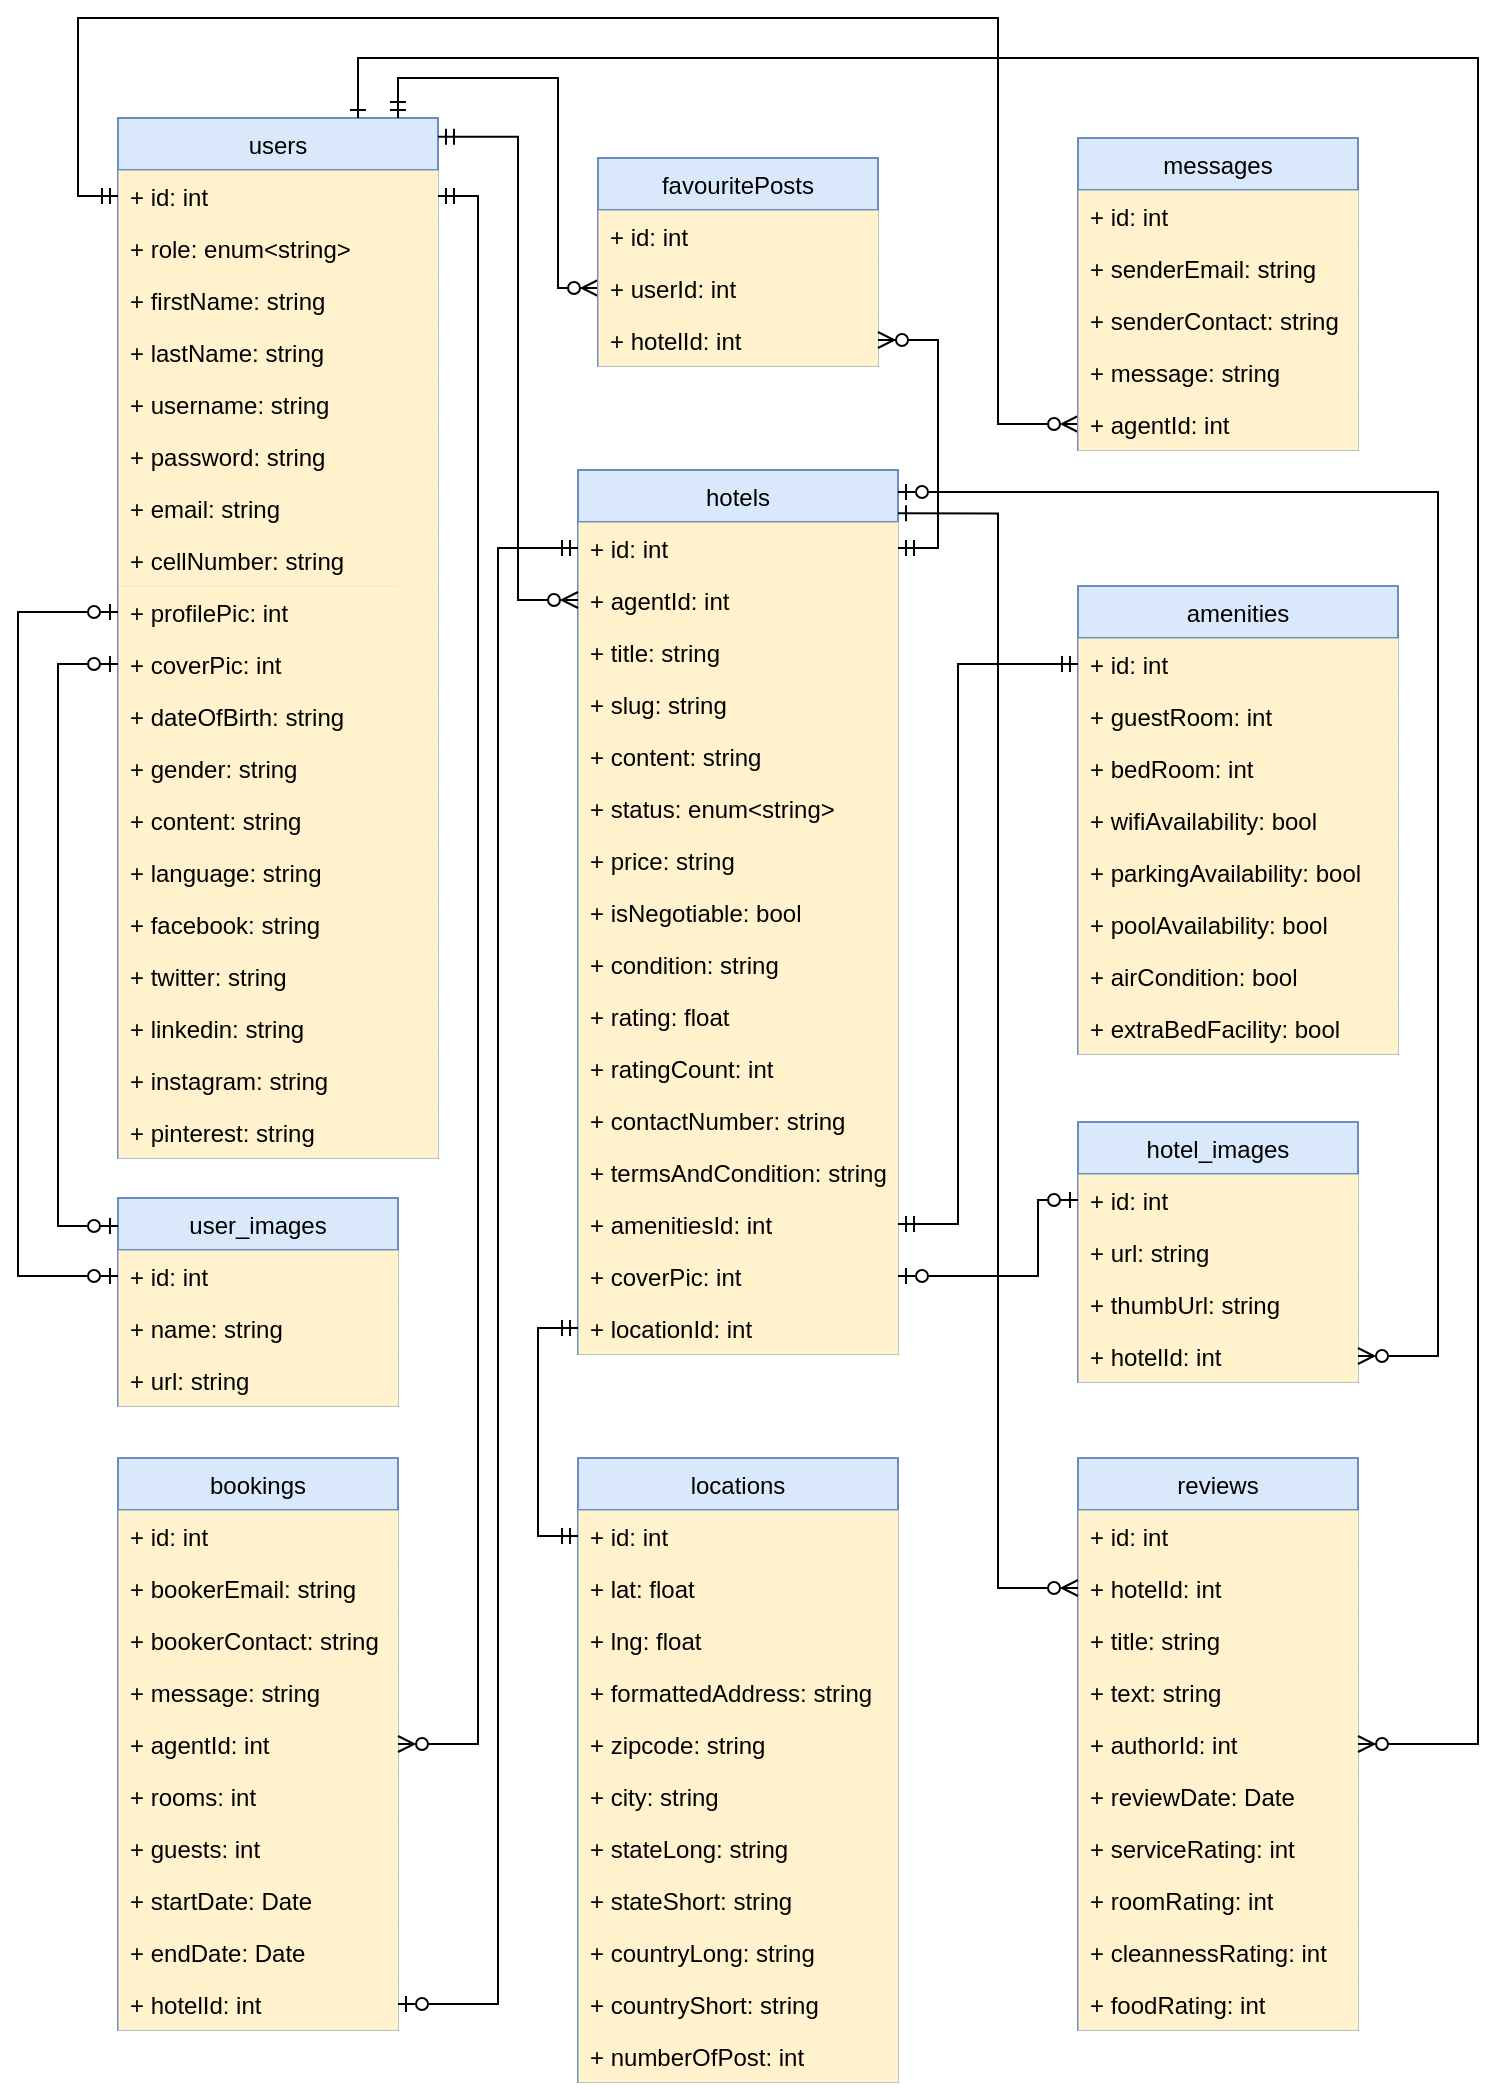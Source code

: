 <mxfile version="15.6.6" type="google"><diagram id="dHnmnoEZZ_Yc-J0hhrzH" name="Page-1"><mxGraphModel dx="1422" dy="802" grid="1" gridSize="10" guides="1" tooltips="1" connect="1" arrows="1" fold="1" page="1" pageScale="1" pageWidth="827" pageHeight="1169" math="0" shadow="0"><root><mxCell id="0"/><mxCell id="1" parent="0"/><mxCell id="7AmjMwnHH09WWUM-dhn1-1" value="User" style="swimlane;fontStyle=0;childLayout=stackLayout;horizontal=1;startSize=26;fillColor=#dae8fc;horizontalStack=0;resizeParent=1;resizeParentMax=0;resizeLast=0;collapsible=1;marginBottom=0;strokeColor=#6c8ebf;" parent="1" vertex="1"><mxGeometry x="60" y="100" width="140" height="234" as="geometry"/></mxCell><mxCell id="7AmjMwnHH09WWUM-dhn1-2" value="+ id: int" style="text;strokeColor=#FFF2CC;fillColor=#fff2cc;align=left;verticalAlign=top;spacingLeft=4;spacingRight=4;overflow=hidden;rotatable=0;points=[[0,0.5],[1,0.5]];portConstraint=eastwest;rounded=0;strokeWidth=0;" parent="7AmjMwnHH09WWUM-dhn1-1" vertex="1"><mxGeometry y="26" width="140" height="26" as="geometry"/></mxCell><mxCell id="7AmjMwnHH09WWUM-dhn1-3" value="+ first_name: string" style="text;strokeColor=#FFF2CC;fillColor=#fff2cc;align=left;verticalAlign=top;spacingLeft=4;spacingRight=4;overflow=hidden;rotatable=0;points=[[0,0.5],[1,0.5]];portConstraint=eastwest;rounded=0;strokeWidth=0;" parent="7AmjMwnHH09WWUM-dhn1-1" vertex="1"><mxGeometry y="52" width="140" height="26" as="geometry"/></mxCell><mxCell id="7AmjMwnHH09WWUM-dhn1-4" value="+ last_name: String" style="text;strokeColor=#FFF2CC;fillColor=#fff2cc;align=left;verticalAlign=top;spacingLeft=4;spacingRight=4;overflow=hidden;rotatable=0;points=[[0,0.5],[1,0.5]];portConstraint=eastwest;rounded=0;strokeWidth=0;" parent="7AmjMwnHH09WWUM-dhn1-1" vertex="1"><mxGeometry y="78" width="140" height="26" as="geometry"/></mxCell><mxCell id="7AmjMwnHH09WWUM-dhn1-9" value="+ username: string" style="text;strokeColor=#FFF2CC;fillColor=#fff2cc;align=left;verticalAlign=top;spacingLeft=4;spacingRight=4;overflow=hidden;rotatable=0;points=[[0,0.5],[1,0.5]];portConstraint=eastwest;rounded=0;strokeWidth=0;" parent="7AmjMwnHH09WWUM-dhn1-1" vertex="1"><mxGeometry y="104" width="140" height="26" as="geometry"/></mxCell><mxCell id="7AmjMwnHH09WWUM-dhn1-10" value="+ password: string" style="text;strokeColor=#FFF2CC;fillColor=#fff2cc;align=left;verticalAlign=top;spacingLeft=4;spacingRight=4;overflow=hidden;rotatable=0;points=[[0,0.5],[1,0.5]];portConstraint=eastwest;rounded=0;strokeWidth=0;" parent="7AmjMwnHH09WWUM-dhn1-1" vertex="1"><mxGeometry y="130" width="140" height="26" as="geometry"/></mxCell><mxCell id="7AmjMwnHH09WWUM-dhn1-11" value="+ email: string" style="text;strokeColor=#FFF2CC;fillColor=#fff2cc;align=left;verticalAlign=top;spacingLeft=4;spacingRight=4;overflow=hidden;rotatable=0;points=[[0,0.5],[1,0.5]];portConstraint=eastwest;rounded=0;strokeWidth=0;" parent="7AmjMwnHH09WWUM-dhn1-1" vertex="1"><mxGeometry y="156" width="140" height="26" as="geometry"/></mxCell><mxCell id="7AmjMwnHH09WWUM-dhn1-12" value="+ cell_number: string" style="text;strokeColor=#FFF2CC;fillColor=#fff2cc;align=left;verticalAlign=top;spacingLeft=4;spacingRight=4;overflow=hidden;rotatable=0;points=[[0,0.5],[1,0.5]];portConstraint=eastwest;rounded=0;strokeWidth=0;" parent="7AmjMwnHH09WWUM-dhn1-1" vertex="1"><mxGeometry y="182" width="140" height="26" as="geometry"/></mxCell><mxCell id="7AmjMwnHH09WWUM-dhn1-13" value="+ profile_pic: int" style="text;strokeColor=#FFF2CC;fillColor=#fff2cc;align=left;verticalAlign=top;spacingLeft=4;spacingRight=4;overflow=hidden;rotatable=0;points=[[0,0.5],[1,0.5]];portConstraint=eastwest;rounded=0;strokeWidth=0;" parent="7AmjMwnHH09WWUM-dhn1-1" vertex="1"><mxGeometry y="208" width="140" height="26" as="geometry"/></mxCell><mxCell id="7AmjMwnHH09WWUM-dhn1-15" value="users" style="swimlane;fontStyle=0;childLayout=stackLayout;horizontal=1;startSize=26;fillColor=#dae8fc;horizontalStack=0;resizeParent=1;resizeParentMax=0;resizeLast=0;collapsible=1;marginBottom=0;strokeColor=#6c8ebf;" parent="1" vertex="1"><mxGeometry x="60" y="100" width="160" height="520" as="geometry"><mxRectangle x="60" y="100" width="60" height="26" as="alternateBounds"/></mxGeometry></mxCell><mxCell id="7AmjMwnHH09WWUM-dhn1-16" value="+ id: int" style="text;strokeColor=#FFF2CC;fillColor=#fff2cc;align=left;verticalAlign=top;spacingLeft=4;spacingRight=4;overflow=hidden;rotatable=0;points=[[0,0.5],[1,0.5]];portConstraint=eastwest;rounded=0;strokeWidth=0;" parent="7AmjMwnHH09WWUM-dhn1-15" vertex="1"><mxGeometry y="26" width="160" height="26" as="geometry"/></mxCell><mxCell id="7AmjMwnHH09WWUM-dhn1-89" value="+ role: enum&lt;string&gt;" style="text;strokeColor=#FFF2CC;fillColor=#fff2cc;align=left;verticalAlign=top;spacingLeft=4;spacingRight=4;overflow=hidden;rotatable=0;points=[[0,0.5],[1,0.5]];portConstraint=eastwest;rounded=0;strokeWidth=0;" parent="7AmjMwnHH09WWUM-dhn1-15" vertex="1"><mxGeometry y="52" width="160" height="26" as="geometry"/></mxCell><mxCell id="7AmjMwnHH09WWUM-dhn1-17" value="+ firstName: string" style="text;strokeColor=#FFF2CC;fillColor=#fff2cc;align=left;verticalAlign=top;spacingLeft=4;spacingRight=4;overflow=hidden;rotatable=0;points=[[0,0.5],[1,0.5]];portConstraint=eastwest;rounded=0;strokeWidth=0;" parent="7AmjMwnHH09WWUM-dhn1-15" vertex="1"><mxGeometry y="78" width="160" height="26" as="geometry"/></mxCell><mxCell id="7AmjMwnHH09WWUM-dhn1-18" value="+ lastName: string" style="text;strokeColor=#FFF2CC;fillColor=#fff2cc;align=left;verticalAlign=top;spacingLeft=4;spacingRight=4;overflow=hidden;rotatable=0;points=[[0,0.5],[1,0.5]];portConstraint=eastwest;rounded=0;strokeWidth=0;" parent="7AmjMwnHH09WWUM-dhn1-15" vertex="1"><mxGeometry y="104" width="160" height="26" as="geometry"/></mxCell><mxCell id="7AmjMwnHH09WWUM-dhn1-19" value="+ username: string" style="text;strokeColor=#FFF2CC;fillColor=#fff2cc;align=left;verticalAlign=top;spacingLeft=4;spacingRight=4;overflow=hidden;rotatable=0;points=[[0,0.5],[1,0.5]];portConstraint=eastwest;rounded=0;strokeWidth=0;" parent="7AmjMwnHH09WWUM-dhn1-15" vertex="1"><mxGeometry y="130" width="160" height="26" as="geometry"/></mxCell><mxCell id="7AmjMwnHH09WWUM-dhn1-20" value="+ password: string" style="text;strokeColor=#FFF2CC;fillColor=#fff2cc;align=left;verticalAlign=top;spacingLeft=4;spacingRight=4;overflow=hidden;rotatable=0;points=[[0,0.5],[1,0.5]];portConstraint=eastwest;rounded=0;strokeWidth=0;" parent="7AmjMwnHH09WWUM-dhn1-15" vertex="1"><mxGeometry y="156" width="160" height="26" as="geometry"/></mxCell><mxCell id="7AmjMwnHH09WWUM-dhn1-21" value="+ email: string" style="text;strokeColor=#FFF2CC;fillColor=#fff2cc;align=left;verticalAlign=top;spacingLeft=4;spacingRight=4;overflow=hidden;rotatable=0;points=[[0,0.5],[1,0.5]];portConstraint=eastwest;rounded=0;strokeWidth=0;" parent="7AmjMwnHH09WWUM-dhn1-15" vertex="1"><mxGeometry y="182" width="160" height="26" as="geometry"/></mxCell><mxCell id="7AmjMwnHH09WWUM-dhn1-22" value="+ cellNumber: string" style="text;strokeColor=#FFF2CC;fillColor=#fff2cc;align=left;verticalAlign=top;spacingLeft=4;spacingRight=4;overflow=hidden;rotatable=0;points=[[0,0.5],[1,0.5]];portConstraint=eastwest;rounded=0;strokeWidth=0;" parent="7AmjMwnHH09WWUM-dhn1-15" vertex="1"><mxGeometry y="208" width="160" height="26" as="geometry"/></mxCell><mxCell id="7AmjMwnHH09WWUM-dhn1-23" value="+ profilePic: int" style="text;strokeColor=#FFF2CC;fillColor=#fff2cc;align=left;verticalAlign=top;spacingLeft=4;spacingRight=4;overflow=hidden;rotatable=0;points=[[0,0.5],[1,0.5]];portConstraint=eastwest;rounded=0;strokeWidth=0;" parent="7AmjMwnHH09WWUM-dhn1-15" vertex="1"><mxGeometry y="234" width="160" height="26" as="geometry"/></mxCell><mxCell id="7AmjMwnHH09WWUM-dhn1-34" value="+ coverPic: int" style="text;strokeColor=#FFF2CC;fillColor=#fff2cc;align=left;verticalAlign=top;spacingLeft=4;spacingRight=4;overflow=hidden;rotatable=0;points=[[0,0.5],[1,0.5]];portConstraint=eastwest;rounded=0;strokeWidth=0;" parent="7AmjMwnHH09WWUM-dhn1-15" vertex="1"><mxGeometry y="260" width="160" height="26" as="geometry"/></mxCell><mxCell id="7AmjMwnHH09WWUM-dhn1-36" value="+ dateOfBirth: string" style="text;strokeColor=#FFF2CC;fillColor=#fff2cc;align=left;verticalAlign=top;spacingLeft=4;spacingRight=4;overflow=hidden;rotatable=0;points=[[0,0.5],[1,0.5]];portConstraint=eastwest;rounded=0;strokeWidth=0;" parent="7AmjMwnHH09WWUM-dhn1-15" vertex="1"><mxGeometry y="286" width="160" height="26" as="geometry"/></mxCell><mxCell id="7AmjMwnHH09WWUM-dhn1-37" value="+ gender: string" style="text;strokeColor=#FFF2CC;fillColor=#fff2cc;align=left;verticalAlign=top;spacingLeft=4;spacingRight=4;overflow=hidden;rotatable=0;points=[[0,0.5],[1,0.5]];portConstraint=eastwest;rounded=0;strokeWidth=0;" parent="7AmjMwnHH09WWUM-dhn1-15" vertex="1"><mxGeometry y="312" width="160" height="26" as="geometry"/></mxCell><mxCell id="7AmjMwnHH09WWUM-dhn1-38" value="+ content: string" style="text;strokeColor=#FFF2CC;fillColor=#fff2cc;align=left;verticalAlign=top;spacingLeft=4;spacingRight=4;overflow=hidden;rotatable=0;points=[[0,0.5],[1,0.5]];portConstraint=eastwest;rounded=0;strokeWidth=0;" parent="7AmjMwnHH09WWUM-dhn1-15" vertex="1"><mxGeometry y="338" width="160" height="26" as="geometry"/></mxCell><mxCell id="7AmjMwnHH09WWUM-dhn1-47" value="+ language: string" style="text;strokeColor=#FFF2CC;fillColor=#fff2cc;align=left;verticalAlign=top;spacingLeft=4;spacingRight=4;overflow=hidden;rotatable=0;points=[[0,0.5],[1,0.5]];portConstraint=eastwest;rounded=0;strokeWidth=0;" parent="7AmjMwnHH09WWUM-dhn1-15" vertex="1"><mxGeometry y="364" width="160" height="26" as="geometry"/></mxCell><mxCell id="7AmjMwnHH09WWUM-dhn1-52" value="+ facebook: string" style="text;strokeColor=#FFF2CC;fillColor=#fff2cc;align=left;verticalAlign=top;spacingLeft=4;spacingRight=4;overflow=hidden;rotatable=0;points=[[0,0.5],[1,0.5]];portConstraint=eastwest;rounded=0;strokeWidth=0;" parent="7AmjMwnHH09WWUM-dhn1-15" vertex="1"><mxGeometry y="390" width="160" height="26" as="geometry"/></mxCell><mxCell id="7AmjMwnHH09WWUM-dhn1-49" value="+ twitter: string" style="text;strokeColor=#FFF2CC;fillColor=#fff2cc;align=left;verticalAlign=top;spacingLeft=4;spacingRight=4;overflow=hidden;rotatable=0;points=[[0,0.5],[1,0.5]];portConstraint=eastwest;rounded=0;strokeWidth=0;" parent="7AmjMwnHH09WWUM-dhn1-15" vertex="1"><mxGeometry y="416" width="160" height="26" as="geometry"/></mxCell><mxCell id="7AmjMwnHH09WWUM-dhn1-50" value="+ linkedin: string" style="text;strokeColor=#FFF2CC;fillColor=#fff2cc;align=left;verticalAlign=top;spacingLeft=4;spacingRight=4;overflow=hidden;rotatable=0;points=[[0,0.5],[1,0.5]];portConstraint=eastwest;rounded=0;strokeWidth=0;" parent="7AmjMwnHH09WWUM-dhn1-15" vertex="1"><mxGeometry y="442" width="160" height="26" as="geometry"/></mxCell><mxCell id="7AmjMwnHH09WWUM-dhn1-51" value="+ instagram: string" style="text;strokeColor=#FFF2CC;fillColor=#fff2cc;align=left;verticalAlign=top;spacingLeft=4;spacingRight=4;overflow=hidden;rotatable=0;points=[[0,0.5],[1,0.5]];portConstraint=eastwest;rounded=0;strokeWidth=0;" parent="7AmjMwnHH09WWUM-dhn1-15" vertex="1"><mxGeometry y="468" width="160" height="26" as="geometry"/></mxCell><mxCell id="7AmjMwnHH09WWUM-dhn1-53" value="+ pinterest: string" style="text;strokeColor=#FFF2CC;fillColor=#fff2cc;align=left;verticalAlign=top;spacingLeft=4;spacingRight=4;overflow=hidden;rotatable=0;points=[[0,0.5],[1,0.5]];portConstraint=eastwest;rounded=0;strokeWidth=0;" parent="7AmjMwnHH09WWUM-dhn1-15" vertex="1"><mxGeometry y="494" width="160" height="26" as="geometry"/></mxCell><mxCell id="7AmjMwnHH09WWUM-dhn1-24" value="user_images" style="swimlane;fontStyle=0;childLayout=stackLayout;horizontal=1;startSize=26;fillColor=#dae8fc;horizontalStack=0;resizeParent=1;resizeParentMax=0;resizeLast=0;collapsible=1;marginBottom=0;strokeColor=#6c8ebf;" parent="1" vertex="1"><mxGeometry x="60" y="640" width="140" height="104" as="geometry"/></mxCell><mxCell id="7AmjMwnHH09WWUM-dhn1-25" value="+ id: int" style="text;strokeColor=#FFF2CC;fillColor=#fff2cc;align=left;verticalAlign=top;spacingLeft=4;spacingRight=4;overflow=hidden;rotatable=0;points=[[0,0.5],[1,0.5]];portConstraint=eastwest;rounded=0;strokeWidth=0;" parent="7AmjMwnHH09WWUM-dhn1-24" vertex="1"><mxGeometry y="26" width="140" height="26" as="geometry"/></mxCell><mxCell id="7AmjMwnHH09WWUM-dhn1-26" value="+ name: string " style="text;strokeColor=#FFF2CC;fillColor=#fff2cc;align=left;verticalAlign=top;spacingLeft=4;spacingRight=4;overflow=hidden;rotatable=0;points=[[0,0.5],[1,0.5]];portConstraint=eastwest;rounded=0;strokeWidth=0;" parent="7AmjMwnHH09WWUM-dhn1-24" vertex="1"><mxGeometry y="52" width="140" height="26" as="geometry"/></mxCell><mxCell id="7AmjMwnHH09WWUM-dhn1-27" value="+ url: string" style="text;strokeColor=#FFF2CC;fillColor=#fff2cc;align=left;verticalAlign=top;spacingLeft=4;spacingRight=4;overflow=hidden;rotatable=0;points=[[0,0.5],[1,0.5]];portConstraint=eastwest;rounded=0;strokeWidth=0;" parent="7AmjMwnHH09WWUM-dhn1-24" vertex="1"><mxGeometry y="78" width="140" height="26" as="geometry"/></mxCell><mxCell id="7AmjMwnHH09WWUM-dhn1-33" style="edgeStyle=orthogonalEdgeStyle;rounded=0;orthogonalLoop=1;jettySize=auto;html=1;endArrow=ERzeroToOne;endFill=0;startArrow=ERzeroToOne;startFill=0;entryX=0;entryY=0.5;entryDx=0;entryDy=0;" parent="1" source="7AmjMwnHH09WWUM-dhn1-23" target="7AmjMwnHH09WWUM-dhn1-25" edge="1"><mxGeometry relative="1" as="geometry"><mxPoint x="60" y="650" as="targetPoint"/><Array as="points"><mxPoint x="10" y="347"/><mxPoint x="10" y="679"/></Array></mxGeometry></mxCell><mxCell id="7AmjMwnHH09WWUM-dhn1-35" style="edgeStyle=orthogonalEdgeStyle;rounded=0;orthogonalLoop=1;jettySize=auto;html=1;endArrow=ERzeroToOne;endFill=0;startArrow=ERzeroToOne;startFill=0;entryX=0;entryY=0.135;entryDx=0;entryDy=0;entryPerimeter=0;" parent="1" source="7AmjMwnHH09WWUM-dhn1-34" target="7AmjMwnHH09WWUM-dhn1-24" edge="1"><mxGeometry relative="1" as="geometry"><mxPoint x="-130" y="370" as="targetPoint"/><Array as="points"><mxPoint x="30" y="373"/><mxPoint x="30" y="654"/></Array></mxGeometry></mxCell><mxCell id="7AmjMwnHH09WWUM-dhn1-56" value="hotels" style="swimlane;fontStyle=0;childLayout=stackLayout;horizontal=1;startSize=26;fillColor=#dae8fc;horizontalStack=0;resizeParent=1;resizeParentMax=0;resizeLast=0;collapsible=1;marginBottom=0;strokeColor=#6c8ebf;" parent="1" vertex="1"><mxGeometry x="290" y="276" width="160" height="442" as="geometry"/></mxCell><mxCell id="7AmjMwnHH09WWUM-dhn1-57" value="+ id: int" style="text;strokeColor=#FFF2CC;fillColor=#fff2cc;align=left;verticalAlign=top;spacingLeft=4;spacingRight=4;overflow=hidden;rotatable=0;points=[[0,0.5],[1,0.5]];portConstraint=eastwest;rounded=0;strokeWidth=0;" parent="7AmjMwnHH09WWUM-dhn1-56" vertex="1"><mxGeometry y="26" width="160" height="26" as="geometry"/></mxCell><mxCell id="7AmjMwnHH09WWUM-dhn1-58" value="+ agentId: int" style="text;strokeColor=#FFF2CC;fillColor=#fff2cc;align=left;verticalAlign=top;spacingLeft=4;spacingRight=4;overflow=hidden;rotatable=0;points=[[0,0.5],[1,0.5]];portConstraint=eastwest;rounded=0;strokeWidth=0;" parent="7AmjMwnHH09WWUM-dhn1-56" vertex="1"><mxGeometry y="52" width="160" height="26" as="geometry"/></mxCell><mxCell id="7AmjMwnHH09WWUM-dhn1-59" value="+ title: string" style="text;strokeColor=#FFF2CC;fillColor=#fff2cc;align=left;verticalAlign=top;spacingLeft=4;spacingRight=4;overflow=hidden;rotatable=0;points=[[0,0.5],[1,0.5]];portConstraint=eastwest;rounded=0;strokeWidth=0;" parent="7AmjMwnHH09WWUM-dhn1-56" vertex="1"><mxGeometry y="78" width="160" height="26" as="geometry"/></mxCell><mxCell id="7AmjMwnHH09WWUM-dhn1-60" value="+ slug: string" style="text;strokeColor=#FFF2CC;fillColor=#fff2cc;align=left;verticalAlign=top;spacingLeft=4;spacingRight=4;overflow=hidden;rotatable=0;points=[[0,0.5],[1,0.5]];portConstraint=eastwest;rounded=0;strokeWidth=0;" parent="7AmjMwnHH09WWUM-dhn1-56" vertex="1"><mxGeometry y="104" width="160" height="26" as="geometry"/></mxCell><mxCell id="7AmjMwnHH09WWUM-dhn1-61" value="+ content: string" style="text;strokeColor=#FFF2CC;fillColor=#fff2cc;align=left;verticalAlign=top;spacingLeft=4;spacingRight=4;overflow=hidden;rotatable=0;points=[[0,0.5],[1,0.5]];portConstraint=eastwest;rounded=0;strokeWidth=0;" parent="7AmjMwnHH09WWUM-dhn1-56" vertex="1"><mxGeometry y="130" width="160" height="26" as="geometry"/></mxCell><mxCell id="7AmjMwnHH09WWUM-dhn1-62" value="+ status: enum&lt;string&gt;" style="text;strokeColor=#FFF2CC;fillColor=#fff2cc;align=left;verticalAlign=top;spacingLeft=4;spacingRight=4;overflow=hidden;rotatable=0;points=[[0,0.5],[1,0.5]];portConstraint=eastwest;rounded=0;strokeWidth=0;" parent="7AmjMwnHH09WWUM-dhn1-56" vertex="1"><mxGeometry y="156" width="160" height="26" as="geometry"/></mxCell><mxCell id="7AmjMwnHH09WWUM-dhn1-63" value="+ price: string" style="text;strokeColor=#FFF2CC;fillColor=#fff2cc;align=left;verticalAlign=top;spacingLeft=4;spacingRight=4;overflow=hidden;rotatable=0;points=[[0,0.5],[1,0.5]];portConstraint=eastwest;rounded=0;strokeWidth=0;" parent="7AmjMwnHH09WWUM-dhn1-56" vertex="1"><mxGeometry y="182" width="160" height="26" as="geometry"/></mxCell><mxCell id="7AmjMwnHH09WWUM-dhn1-64" value="+ isNegotiable: bool" style="text;strokeColor=#FFF2CC;fillColor=#fff2cc;align=left;verticalAlign=top;spacingLeft=4;spacingRight=4;overflow=hidden;rotatable=0;points=[[0,0.5],[1,0.5]];portConstraint=eastwest;rounded=0;strokeWidth=0;" parent="7AmjMwnHH09WWUM-dhn1-56" vertex="1"><mxGeometry y="208" width="160" height="26" as="geometry"/></mxCell><mxCell id="7AmjMwnHH09WWUM-dhn1-66" value="+ condition: string" style="text;strokeColor=#FFF2CC;fillColor=#fff2cc;align=left;verticalAlign=top;spacingLeft=4;spacingRight=4;overflow=hidden;rotatable=0;points=[[0,0.5],[1,0.5]];portConstraint=eastwest;rounded=0;strokeWidth=0;" parent="7AmjMwnHH09WWUM-dhn1-56" vertex="1"><mxGeometry y="234" width="160" height="26" as="geometry"/></mxCell><mxCell id="7AmjMwnHH09WWUM-dhn1-67" value="+ rating: float" style="text;strokeColor=#FFF2CC;fillColor=#fff2cc;align=left;verticalAlign=top;spacingLeft=4;spacingRight=4;overflow=hidden;rotatable=0;points=[[0,0.5],[1,0.5]];portConstraint=eastwest;rounded=0;strokeWidth=0;fontColor=default;" parent="7AmjMwnHH09WWUM-dhn1-56" vertex="1"><mxGeometry y="260" width="160" height="26" as="geometry"/></mxCell><mxCell id="7AmjMwnHH09WWUM-dhn1-68" value="+ ratingCount: int" style="text;strokeColor=#FFF2CC;fillColor=#fff2cc;align=left;verticalAlign=top;spacingLeft=4;spacingRight=4;overflow=hidden;rotatable=0;points=[[0,0.5],[1,0.5]];portConstraint=eastwest;rounded=0;strokeWidth=0;" parent="7AmjMwnHH09WWUM-dhn1-56" vertex="1"><mxGeometry y="286" width="160" height="26" as="geometry"/></mxCell><mxCell id="7AmjMwnHH09WWUM-dhn1-69" value="+ contactNumber: string" style="text;strokeColor=#FFF2CC;fillColor=#fff2cc;align=left;verticalAlign=top;spacingLeft=4;spacingRight=4;overflow=hidden;rotatable=0;points=[[0,0.5],[1,0.5]];portConstraint=eastwest;rounded=0;strokeWidth=0;" parent="7AmjMwnHH09WWUM-dhn1-56" vertex="1"><mxGeometry y="312" width="160" height="26" as="geometry"/></mxCell><mxCell id="7AmjMwnHH09WWUM-dhn1-70" value="+ termsAndCondition: string" style="text;strokeColor=#FFF2CC;fillColor=#fff2cc;align=left;verticalAlign=top;spacingLeft=4;spacingRight=4;overflow=hidden;rotatable=0;points=[[0,0.5],[1,0.5]];portConstraint=eastwest;rounded=0;strokeWidth=0;" parent="7AmjMwnHH09WWUM-dhn1-56" vertex="1"><mxGeometry y="338" width="160" height="26" as="geometry"/></mxCell><mxCell id="7AmjMwnHH09WWUM-dhn1-71" value="+ amenitiesId: int" style="text;strokeColor=#FFF2CC;fillColor=#fff2cc;align=left;verticalAlign=top;spacingLeft=4;spacingRight=4;overflow=hidden;rotatable=0;points=[[0,0.5],[1,0.5]];portConstraint=eastwest;rounded=0;strokeWidth=0;fontColor=default;" parent="7AmjMwnHH09WWUM-dhn1-56" vertex="1"><mxGeometry y="364" width="160" height="26" as="geometry"/></mxCell><mxCell id="7AmjMwnHH09WWUM-dhn1-72" value="+ coverPic: int" style="text;strokeColor=#FFF2CC;fillColor=#fff2cc;align=left;verticalAlign=top;spacingLeft=4;spacingRight=4;overflow=hidden;rotatable=0;points=[[0,0.5],[1,0.5]];portConstraint=eastwest;rounded=0;strokeWidth=0;" parent="7AmjMwnHH09WWUM-dhn1-56" vertex="1"><mxGeometry y="390" width="160" height="26" as="geometry"/></mxCell><mxCell id="mUmdB6g54zfRrfiGmuMh-7" value="+ locationId: int" style="text;strokeColor=#FFF2CC;fillColor=#fff2cc;align=left;verticalAlign=top;spacingLeft=4;spacingRight=4;overflow=hidden;rotatable=0;points=[[0,0.5],[1,0.5]];portConstraint=eastwest;rounded=0;strokeWidth=0;" parent="7AmjMwnHH09WWUM-dhn1-56" vertex="1"><mxGeometry y="416" width="160" height="26" as="geometry"/></mxCell><mxCell id="7AmjMwnHH09WWUM-dhn1-77" value="locations" style="swimlane;fontStyle=0;childLayout=stackLayout;horizontal=1;startSize=26;fillColor=#dae8fc;horizontalStack=0;resizeParent=1;resizeParentMax=0;resizeLast=0;collapsible=1;marginBottom=0;strokeColor=#6c8ebf;" parent="1" vertex="1"><mxGeometry x="290" y="770" width="160" height="312" as="geometry"/></mxCell><mxCell id="7AmjMwnHH09WWUM-dhn1-78" value="+ id: int" style="text;strokeColor=#FFF2CC;fillColor=#fff2cc;align=left;verticalAlign=top;spacingLeft=4;spacingRight=4;overflow=hidden;rotatable=0;points=[[0,0.5],[1,0.5]];portConstraint=eastwest;rounded=0;strokeWidth=0;" parent="7AmjMwnHH09WWUM-dhn1-77" vertex="1"><mxGeometry y="26" width="160" height="26" as="geometry"/></mxCell><mxCell id="mUmdB6g54zfRrfiGmuMh-8" value="+ lat: float" style="text;strokeColor=#FFF2CC;fillColor=#fff2cc;align=left;verticalAlign=top;spacingLeft=4;spacingRight=4;overflow=hidden;rotatable=0;points=[[0,0.5],[1,0.5]];portConstraint=eastwest;rounded=0;strokeWidth=0;fontColor=default;" parent="7AmjMwnHH09WWUM-dhn1-77" vertex="1"><mxGeometry y="52" width="160" height="26" as="geometry"/></mxCell><mxCell id="mUmdB6g54zfRrfiGmuMh-9" value="+ lng: float" style="text;strokeColor=#FFF2CC;fillColor=#fff2cc;align=left;verticalAlign=top;spacingLeft=4;spacingRight=4;overflow=hidden;rotatable=0;points=[[0,0.5],[1,0.5]];portConstraint=eastwest;rounded=0;strokeWidth=0;fontColor=default;" parent="7AmjMwnHH09WWUM-dhn1-77" vertex="1"><mxGeometry y="78" width="160" height="26" as="geometry"/></mxCell><mxCell id="mUmdB6g54zfRrfiGmuMh-10" value="+ formattedAddress: string" style="text;strokeColor=#FFF2CC;fillColor=#fff2cc;align=left;verticalAlign=top;spacingLeft=4;spacingRight=4;overflow=hidden;rotatable=0;points=[[0,0.5],[1,0.5]];portConstraint=eastwest;rounded=0;strokeWidth=0;" parent="7AmjMwnHH09WWUM-dhn1-77" vertex="1"><mxGeometry y="104" width="160" height="26" as="geometry"/></mxCell><mxCell id="mUmdB6g54zfRrfiGmuMh-11" value="+ zipcode: string" style="text;strokeColor=#FFF2CC;fillColor=#fff2cc;align=left;verticalAlign=top;spacingLeft=4;spacingRight=4;overflow=hidden;rotatable=0;points=[[0,0.5],[1,0.5]];portConstraint=eastwest;rounded=0;strokeWidth=0;" parent="7AmjMwnHH09WWUM-dhn1-77" vertex="1"><mxGeometry y="130" width="160" height="26" as="geometry"/></mxCell><mxCell id="mUmdB6g54zfRrfiGmuMh-12" value="+ city: string" style="text;strokeColor=#FFF2CC;fillColor=#fff2cc;align=left;verticalAlign=top;spacingLeft=4;spacingRight=4;overflow=hidden;rotatable=0;points=[[0,0.5],[1,0.5]];portConstraint=eastwest;rounded=0;strokeWidth=0;" parent="7AmjMwnHH09WWUM-dhn1-77" vertex="1"><mxGeometry y="156" width="160" height="26" as="geometry"/></mxCell><mxCell id="mUmdB6g54zfRrfiGmuMh-13" value="+ stateLong: string" style="text;strokeColor=#FFF2CC;fillColor=#fff2cc;align=left;verticalAlign=top;spacingLeft=4;spacingRight=4;overflow=hidden;rotatable=0;points=[[0,0.5],[1,0.5]];portConstraint=eastwest;rounded=0;strokeWidth=0;" parent="7AmjMwnHH09WWUM-dhn1-77" vertex="1"><mxGeometry y="182" width="160" height="26" as="geometry"/></mxCell><mxCell id="mUmdB6g54zfRrfiGmuMh-14" value="+ stateShort: string" style="text;strokeColor=#FFF2CC;fillColor=#fff2cc;align=left;verticalAlign=top;spacingLeft=4;spacingRight=4;overflow=hidden;rotatable=0;points=[[0,0.5],[1,0.5]];portConstraint=eastwest;rounded=0;strokeWidth=0;" parent="7AmjMwnHH09WWUM-dhn1-77" vertex="1"><mxGeometry y="208" width="160" height="26" as="geometry"/></mxCell><mxCell id="mUmdB6g54zfRrfiGmuMh-15" value="+ countryLong: string" style="text;strokeColor=#FFF2CC;fillColor=#fff2cc;align=left;verticalAlign=top;spacingLeft=4;spacingRight=4;overflow=hidden;rotatable=0;points=[[0,0.5],[1,0.5]];portConstraint=eastwest;rounded=0;strokeWidth=0;" parent="7AmjMwnHH09WWUM-dhn1-77" vertex="1"><mxGeometry y="234" width="160" height="26" as="geometry"/></mxCell><mxCell id="mUmdB6g54zfRrfiGmuMh-16" value="+ countryShort: string" style="text;strokeColor=#FFF2CC;fillColor=#fff2cc;align=left;verticalAlign=top;spacingLeft=4;spacingRight=4;overflow=hidden;rotatable=0;points=[[0,0.5],[1,0.5]];portConstraint=eastwest;rounded=0;strokeWidth=0;" parent="7AmjMwnHH09WWUM-dhn1-77" vertex="1"><mxGeometry y="260" width="160" height="26" as="geometry"/></mxCell><mxCell id="VpvQR9i_kKiDqQH0GxWg-9" value="+ numberOfPost: int" style="text;strokeColor=#FFF2CC;fillColor=#fff2cc;align=left;verticalAlign=top;spacingLeft=4;spacingRight=4;overflow=hidden;rotatable=0;points=[[0,0.5],[1,0.5]];portConstraint=eastwest;rounded=0;strokeWidth=0;" parent="7AmjMwnHH09WWUM-dhn1-77" vertex="1"><mxGeometry y="286" width="160" height="26" as="geometry"/></mxCell><mxCell id="7AmjMwnHH09WWUM-dhn1-81" value="amenities" style="swimlane;fontStyle=0;childLayout=stackLayout;horizontal=1;startSize=26;fillColor=#dae8fc;horizontalStack=0;resizeParent=1;resizeParentMax=0;resizeLast=0;collapsible=1;marginBottom=0;strokeColor=#6c8ebf;" parent="1" vertex="1"><mxGeometry x="540" y="334" width="160" height="234" as="geometry"/></mxCell><mxCell id="7AmjMwnHH09WWUM-dhn1-82" value="+ id: int" style="text;strokeColor=#FFF2CC;fillColor=#fff2cc;align=left;verticalAlign=top;spacingLeft=4;spacingRight=4;overflow=hidden;rotatable=0;points=[[0,0.5],[1,0.5]];portConstraint=eastwest;rounded=0;strokeWidth=0;" parent="7AmjMwnHH09WWUM-dhn1-81" vertex="1"><mxGeometry y="26" width="160" height="26" as="geometry"/></mxCell><mxCell id="mUmdB6g54zfRrfiGmuMh-18" value="+ guestRoom: int" style="text;strokeColor=#FFF2CC;fillColor=#fff2cc;align=left;verticalAlign=top;spacingLeft=4;spacingRight=4;overflow=hidden;rotatable=0;points=[[0,0.5],[1,0.5]];portConstraint=eastwest;rounded=0;strokeWidth=0;" parent="7AmjMwnHH09WWUM-dhn1-81" vertex="1"><mxGeometry y="52" width="160" height="26" as="geometry"/></mxCell><mxCell id="mUmdB6g54zfRrfiGmuMh-19" value="+ bedRoom: int" style="text;strokeColor=#FFF2CC;fillColor=#fff2cc;align=left;verticalAlign=top;spacingLeft=4;spacingRight=4;overflow=hidden;rotatable=0;points=[[0,0.5],[1,0.5]];portConstraint=eastwest;rounded=0;strokeWidth=0;" parent="7AmjMwnHH09WWUM-dhn1-81" vertex="1"><mxGeometry y="78" width="160" height="26" as="geometry"/></mxCell><mxCell id="mUmdB6g54zfRrfiGmuMh-20" value="+ wifiAvailability: bool" style="text;strokeColor=#FFF2CC;fillColor=#fff2cc;align=left;verticalAlign=top;spacingLeft=4;spacingRight=4;overflow=hidden;rotatable=0;points=[[0,0.5],[1,0.5]];portConstraint=eastwest;rounded=0;strokeWidth=0;" parent="7AmjMwnHH09WWUM-dhn1-81" vertex="1"><mxGeometry y="104" width="160" height="26" as="geometry"/></mxCell><mxCell id="mUmdB6g54zfRrfiGmuMh-21" value="+ parkingAvailability: bool" style="text;strokeColor=#FFF2CC;fillColor=#fff2cc;align=left;verticalAlign=top;spacingLeft=4;spacingRight=4;overflow=hidden;rotatable=0;points=[[0,0.5],[1,0.5]];portConstraint=eastwest;rounded=0;strokeWidth=0;" parent="7AmjMwnHH09WWUM-dhn1-81" vertex="1"><mxGeometry y="130" width="160" height="26" as="geometry"/></mxCell><mxCell id="mUmdB6g54zfRrfiGmuMh-22" value="+ poolAvailability: bool" style="text;strokeColor=#FFF2CC;fillColor=#fff2cc;align=left;verticalAlign=top;spacingLeft=4;spacingRight=4;overflow=hidden;rotatable=0;points=[[0,0.5],[1,0.5]];portConstraint=eastwest;rounded=0;strokeWidth=0;" parent="7AmjMwnHH09WWUM-dhn1-81" vertex="1"><mxGeometry y="156" width="160" height="26" as="geometry"/></mxCell><mxCell id="mUmdB6g54zfRrfiGmuMh-23" value="+ airCondition: bool" style="text;strokeColor=#FFF2CC;fillColor=#fff2cc;align=left;verticalAlign=top;spacingLeft=4;spacingRight=4;overflow=hidden;rotatable=0;points=[[0,0.5],[1,0.5]];portConstraint=eastwest;rounded=0;strokeWidth=0;" parent="7AmjMwnHH09WWUM-dhn1-81" vertex="1"><mxGeometry y="182" width="160" height="26" as="geometry"/></mxCell><mxCell id="mUmdB6g54zfRrfiGmuMh-26" value="+ extraBedFacility: bool" style="text;strokeColor=#FFF2CC;fillColor=#fff2cc;align=left;verticalAlign=top;spacingLeft=4;spacingRight=4;overflow=hidden;rotatable=0;points=[[0,0.5],[1,0.5]];portConstraint=eastwest;rounded=0;strokeWidth=0;" parent="7AmjMwnHH09WWUM-dhn1-81" vertex="1"><mxGeometry y="208" width="160" height="26" as="geometry"/></mxCell><mxCell id="7AmjMwnHH09WWUM-dhn1-83" value="hotel_images" style="swimlane;fontStyle=0;childLayout=stackLayout;horizontal=1;startSize=26;fillColor=#dae8fc;horizontalStack=0;resizeParent=1;resizeParentMax=0;resizeLast=0;collapsible=1;marginBottom=0;strokeColor=#6c8ebf;" parent="1" vertex="1"><mxGeometry x="540" y="602" width="140" height="130" as="geometry"/></mxCell><mxCell id="7AmjMwnHH09WWUM-dhn1-84" value="+ id: int" style="text;strokeColor=#FFF2CC;fillColor=#fff2cc;align=left;verticalAlign=top;spacingLeft=4;spacingRight=4;overflow=hidden;rotatable=0;points=[[0,0.5],[1,0.5]];portConstraint=eastwest;rounded=0;strokeWidth=0;" parent="7AmjMwnHH09WWUM-dhn1-83" vertex="1"><mxGeometry y="26" width="140" height="26" as="geometry"/></mxCell><mxCell id="mUmdB6g54zfRrfiGmuMh-1" value="+ url: string" style="text;strokeColor=#FFF2CC;fillColor=#fff2cc;align=left;verticalAlign=top;spacingLeft=4;spacingRight=4;overflow=hidden;rotatable=0;points=[[0,0.5],[1,0.5]];portConstraint=eastwest;rounded=0;strokeWidth=0;" parent="7AmjMwnHH09WWUM-dhn1-83" vertex="1"><mxGeometry y="52" width="140" height="26" as="geometry"/></mxCell><mxCell id="mUmdB6g54zfRrfiGmuMh-2" value="+ thumbUrl: string" style="text;strokeColor=#FFF2CC;fillColor=#fff2cc;align=left;verticalAlign=top;spacingLeft=4;spacingRight=4;overflow=hidden;rotatable=0;points=[[0,0.5],[1,0.5]];portConstraint=eastwest;rounded=0;strokeWidth=0;" parent="7AmjMwnHH09WWUM-dhn1-83" vertex="1"><mxGeometry y="78" width="140" height="26" as="geometry"/></mxCell><mxCell id="0IpskNUyCHw383plsHD4-3" value="+ hotelId: int" style="text;strokeColor=#FFF2CC;fillColor=#fff2cc;align=left;verticalAlign=top;spacingLeft=4;spacingRight=4;overflow=hidden;rotatable=0;points=[[0,0.5],[1,0.5]];portConstraint=eastwest;rounded=0;strokeWidth=0;" parent="7AmjMwnHH09WWUM-dhn1-83" vertex="1"><mxGeometry y="104" width="140" height="26" as="geometry"/></mxCell><mxCell id="7AmjMwnHH09WWUM-dhn1-85" value="reviews" style="swimlane;fontStyle=0;childLayout=stackLayout;horizontal=1;startSize=26;fillColor=#dae8fc;horizontalStack=0;resizeParent=1;resizeParentMax=0;resizeLast=0;collapsible=1;marginBottom=0;strokeColor=#6c8ebf;" parent="1" vertex="1"><mxGeometry x="540" y="770" width="140" height="286" as="geometry"/></mxCell><mxCell id="7AmjMwnHH09WWUM-dhn1-86" value="+ id: int" style="text;strokeColor=#FFF2CC;fillColor=#fff2cc;align=left;verticalAlign=top;spacingLeft=4;spacingRight=4;overflow=hidden;rotatable=0;points=[[0,0.5],[1,0.5]];portConstraint=eastwest;rounded=0;strokeWidth=0;" parent="7AmjMwnHH09WWUM-dhn1-85" vertex="1"><mxGeometry y="26" width="140" height="26" as="geometry"/></mxCell><mxCell id="0IpskNUyCHw383plsHD4-6" value="+ hotelId: int" style="text;strokeColor=#FFF2CC;fillColor=#fff2cc;align=left;verticalAlign=top;spacingLeft=4;spacingRight=4;overflow=hidden;rotatable=0;points=[[0,0.5],[1,0.5]];portConstraint=eastwest;rounded=0;strokeWidth=0;" parent="7AmjMwnHH09WWUM-dhn1-85" vertex="1"><mxGeometry y="52" width="140" height="26" as="geometry"/></mxCell><mxCell id="mUmdB6g54zfRrfiGmuMh-28" value="+ title: string" style="text;strokeColor=#FFF2CC;fillColor=#fff2cc;align=left;verticalAlign=top;spacingLeft=4;spacingRight=4;overflow=hidden;rotatable=0;points=[[0,0.5],[1,0.5]];portConstraint=eastwest;rounded=0;strokeWidth=0;" parent="7AmjMwnHH09WWUM-dhn1-85" vertex="1"><mxGeometry y="78" width="140" height="26" as="geometry"/></mxCell><mxCell id="mUmdB6g54zfRrfiGmuMh-29" value="+ text: string" style="text;strokeColor=#FFF2CC;fillColor=#fff2cc;align=left;verticalAlign=top;spacingLeft=4;spacingRight=4;overflow=hidden;rotatable=0;points=[[0,0.5],[1,0.5]];portConstraint=eastwest;rounded=0;strokeWidth=0;" parent="7AmjMwnHH09WWUM-dhn1-85" vertex="1"><mxGeometry y="104" width="140" height="26" as="geometry"/></mxCell><mxCell id="mUmdB6g54zfRrfiGmuMh-30" value="+ authorId: int" style="text;strokeColor=#FFF2CC;fillColor=#fff2cc;align=left;verticalAlign=top;spacingLeft=4;spacingRight=4;overflow=hidden;rotatable=0;points=[[0,0.5],[1,0.5]];portConstraint=eastwest;rounded=0;strokeWidth=0;" parent="7AmjMwnHH09WWUM-dhn1-85" vertex="1"><mxGeometry y="130" width="140" height="26" as="geometry"/></mxCell><mxCell id="mUmdB6g54zfRrfiGmuMh-38" value="+ reviewDate: Date" style="text;strokeColor=#FFF2CC;fillColor=#fff2cc;align=left;verticalAlign=top;spacingLeft=4;spacingRight=4;overflow=hidden;rotatable=0;points=[[0,0.5],[1,0.5]];portConstraint=eastwest;rounded=0;strokeWidth=0;" parent="7AmjMwnHH09WWUM-dhn1-85" vertex="1"><mxGeometry y="156" width="140" height="26" as="geometry"/></mxCell><mxCell id="mUmdB6g54zfRrfiGmuMh-39" value="+ serviceRating: int" style="text;strokeColor=#FFF2CC;fillColor=#fff2cc;align=left;verticalAlign=top;spacingLeft=4;spacingRight=4;overflow=hidden;rotatable=0;points=[[0,0.5],[1,0.5]];portConstraint=eastwest;rounded=0;strokeWidth=0;" parent="7AmjMwnHH09WWUM-dhn1-85" vertex="1"><mxGeometry y="182" width="140" height="26" as="geometry"/></mxCell><mxCell id="mUmdB6g54zfRrfiGmuMh-40" value="+ roomRating: int" style="text;strokeColor=#FFF2CC;fillColor=#fff2cc;align=left;verticalAlign=top;spacingLeft=4;spacingRight=4;overflow=hidden;rotatable=0;points=[[0,0.5],[1,0.5]];portConstraint=eastwest;rounded=0;strokeWidth=0;" parent="7AmjMwnHH09WWUM-dhn1-85" vertex="1"><mxGeometry y="208" width="140" height="26" as="geometry"/></mxCell><mxCell id="mUmdB6g54zfRrfiGmuMh-41" value="+ cleannessRating: int" style="text;strokeColor=#FFF2CC;fillColor=#fff2cc;align=left;verticalAlign=top;spacingLeft=4;spacingRight=4;overflow=hidden;rotatable=0;points=[[0,0.5],[1,0.5]];portConstraint=eastwest;rounded=0;strokeWidth=0;" parent="7AmjMwnHH09WWUM-dhn1-85" vertex="1"><mxGeometry y="234" width="140" height="26" as="geometry"/></mxCell><mxCell id="mUmdB6g54zfRrfiGmuMh-42" value="+ foodRating: int" style="text;strokeColor=#FFF2CC;fillColor=#fff2cc;align=left;verticalAlign=top;spacingLeft=4;spacingRight=4;overflow=hidden;rotatable=0;points=[[0,0.5],[1,0.5]];portConstraint=eastwest;rounded=0;strokeWidth=0;" parent="7AmjMwnHH09WWUM-dhn1-85" vertex="1"><mxGeometry y="260" width="140" height="26" as="geometry"/></mxCell><mxCell id="7AmjMwnHH09WWUM-dhn1-90" style="edgeStyle=orthogonalEdgeStyle;rounded=0;orthogonalLoop=1;jettySize=auto;html=1;entryX=0;entryY=0.5;entryDx=0;entryDy=0;startArrow=ERmandOne;startFill=0;endArrow=ERzeroToMany;endFill=0;exitX=1;exitY=0.018;exitDx=0;exitDy=0;exitPerimeter=0;" parent="1" source="7AmjMwnHH09WWUM-dhn1-15" target="7AmjMwnHH09WWUM-dhn1-58" edge="1"><mxGeometry relative="1" as="geometry"><Array as="points"><mxPoint x="260" y="109"/><mxPoint x="260" y="341"/></Array><mxPoint x="220" y="140" as="sourcePoint"/></mxGeometry></mxCell><mxCell id="mUmdB6g54zfRrfiGmuMh-3" style="edgeStyle=orthogonalEdgeStyle;rounded=0;orthogonalLoop=1;jettySize=auto;html=1;entryX=0;entryY=0.5;entryDx=0;entryDy=0;endArrow=ERzeroToOne;endFill=0;startArrow=ERzeroToOne;startFill=0;" parent="1" source="7AmjMwnHH09WWUM-dhn1-72" target="7AmjMwnHH09WWUM-dhn1-84" edge="1"><mxGeometry relative="1" as="geometry"><Array as="points"><mxPoint x="520" y="679"/><mxPoint x="520" y="641"/></Array></mxGeometry></mxCell><mxCell id="mUmdB6g54zfRrfiGmuMh-6" style="edgeStyle=orthogonalEdgeStyle;rounded=0;orthogonalLoop=1;jettySize=auto;html=1;startArrow=ERzeroToOne;startFill=0;endArrow=ERzeroToMany;endFill=0;entryX=1;entryY=0.5;entryDx=0;entryDy=0;" parent="1" target="0IpskNUyCHw383plsHD4-3" edge="1"><mxGeometry relative="1" as="geometry"><mxPoint x="630" y="555" as="targetPoint"/><mxPoint x="450" y="287" as="sourcePoint"/><Array as="points"><mxPoint x="720" y="287"/><mxPoint x="720" y="719"/></Array></mxGeometry></mxCell><mxCell id="mUmdB6g54zfRrfiGmuMh-17" style="edgeStyle=orthogonalEdgeStyle;rounded=0;orthogonalLoop=1;jettySize=auto;html=1;entryX=0;entryY=0.5;entryDx=0;entryDy=0;startArrow=ERmandOne;startFill=0;endArrow=ERmandOne;endFill=0;" parent="1" source="mUmdB6g54zfRrfiGmuMh-7" target="7AmjMwnHH09WWUM-dhn1-78" edge="1"><mxGeometry relative="1" as="geometry"/></mxCell><mxCell id="mUmdB6g54zfRrfiGmuMh-27" style="edgeStyle=orthogonalEdgeStyle;rounded=0;orthogonalLoop=1;jettySize=auto;html=1;entryX=0;entryY=0.5;entryDx=0;entryDy=0;startArrow=ERmandOne;startFill=0;endArrow=ERmandOne;endFill=0;" parent="1" source="7AmjMwnHH09WWUM-dhn1-71" target="7AmjMwnHH09WWUM-dhn1-82" edge="1"><mxGeometry relative="1" as="geometry"><Array as="points"><mxPoint x="480" y="653"/><mxPoint x="480" y="373"/></Array></mxGeometry></mxCell><mxCell id="mUmdB6g54zfRrfiGmuMh-37" style="edgeStyle=orthogonalEdgeStyle;rounded=0;orthogonalLoop=1;jettySize=auto;html=1;entryX=0.75;entryY=0;entryDx=0;entryDy=0;startArrow=ERzeroToMany;startFill=1;endArrow=ERone;endFill=0;exitX=1;exitY=0.5;exitDx=0;exitDy=0;" parent="1" source="mUmdB6g54zfRrfiGmuMh-30" target="7AmjMwnHH09WWUM-dhn1-15" edge="1"><mxGeometry relative="1" as="geometry"><Array as="points"><mxPoint x="740" y="913"/><mxPoint x="740" y="70"/><mxPoint x="180" y="70"/></Array></mxGeometry></mxCell><mxCell id="mUmdB6g54zfRrfiGmuMh-43" style="edgeStyle=orthogonalEdgeStyle;rounded=0;orthogonalLoop=1;jettySize=auto;html=1;entryX=0;entryY=0.5;entryDx=0;entryDy=0;startArrow=ERone;startFill=0;endArrow=ERzeroToMany;endFill=0;exitX=1;exitY=0.049;exitDx=0;exitDy=0;exitPerimeter=0;" parent="1" source="7AmjMwnHH09WWUM-dhn1-56" target="0IpskNUyCHw383plsHD4-6" edge="1"><mxGeometry relative="1" as="geometry"><mxPoint x="450" y="120" as="sourcePoint"/><Array as="points"><mxPoint x="500" y="298"/><mxPoint x="500" y="835"/></Array></mxGeometry></mxCell><mxCell id="VpvQR9i_kKiDqQH0GxWg-31" value="" style="edgeStyle=orthogonalEdgeStyle;rounded=0;orthogonalLoop=1;jettySize=auto;html=1;startArrow=ERmandOne;startFill=0;endArrow=ERzeroToMany;endFill=0;exitX=0;exitY=0.5;exitDx=0;exitDy=0;entryX=0;entryY=0.5;entryDx=0;entryDy=0;" parent="1" source="7AmjMwnHH09WWUM-dhn1-16" target="VpvQR9i_kKiDqQH0GxWg-26" edge="1"><mxGeometry relative="1" as="geometry"><Array as="points"><mxPoint x="40" y="139"/><mxPoint x="40" y="50"/><mxPoint x="500" y="50"/><mxPoint x="500" y="253"/></Array></mxGeometry></mxCell><mxCell id="mUmdB6g54zfRrfiGmuMh-44" value="bookings" style="swimlane;fontStyle=0;childLayout=stackLayout;horizontal=1;startSize=26;fillColor=#dae8fc;horizontalStack=0;resizeParent=1;resizeParentMax=0;resizeLast=0;collapsible=1;marginBottom=0;strokeColor=#6c8ebf;" parent="1" vertex="1"><mxGeometry x="60" y="770" width="140" height="286" as="geometry"/></mxCell><mxCell id="mUmdB6g54zfRrfiGmuMh-45" value="+ id: int" style="text;strokeColor=#FFF2CC;fillColor=#fff2cc;align=left;verticalAlign=top;spacingLeft=4;spacingRight=4;overflow=hidden;rotatable=0;points=[[0,0.5],[1,0.5]];portConstraint=eastwest;rounded=0;strokeWidth=0;" parent="mUmdB6g54zfRrfiGmuMh-44" vertex="1"><mxGeometry y="26" width="140" height="26" as="geometry"/></mxCell><mxCell id="mUmdB6g54zfRrfiGmuMh-47" value="+ bookerEmail: string" style="text;strokeColor=#FFF2CC;fillColor=#fff2cc;align=left;verticalAlign=top;spacingLeft=4;spacingRight=4;overflow=hidden;rotatable=0;points=[[0,0.5],[1,0.5]];portConstraint=eastwest;rounded=0;strokeWidth=0;" parent="mUmdB6g54zfRrfiGmuMh-44" vertex="1"><mxGeometry y="52" width="140" height="26" as="geometry"/></mxCell><mxCell id="mUmdB6g54zfRrfiGmuMh-48" value="+ bookerContact: string" style="text;strokeColor=#FFF2CC;fillColor=#fff2cc;align=left;verticalAlign=top;spacingLeft=4;spacingRight=4;overflow=hidden;rotatable=0;points=[[0,0.5],[1,0.5]];portConstraint=eastwest;rounded=0;strokeWidth=0;" parent="mUmdB6g54zfRrfiGmuMh-44" vertex="1"><mxGeometry y="78" width="140" height="26" as="geometry"/></mxCell><mxCell id="mUmdB6g54zfRrfiGmuMh-49" value="+ message: string" style="text;strokeColor=#FFF2CC;fillColor=#fff2cc;align=left;verticalAlign=top;spacingLeft=4;spacingRight=4;overflow=hidden;rotatable=0;points=[[0,0.5],[1,0.5]];portConstraint=eastwest;rounded=0;strokeWidth=0;" parent="mUmdB6g54zfRrfiGmuMh-44" vertex="1"><mxGeometry y="104" width="140" height="26" as="geometry"/></mxCell><mxCell id="0IpskNUyCHw383plsHD4-7" value="+ agentId: int" style="text;strokeColor=#FFF2CC;fillColor=#fff2cc;align=left;verticalAlign=top;spacingLeft=4;spacingRight=4;overflow=hidden;rotatable=0;points=[[0,0.5],[1,0.5]];portConstraint=eastwest;rounded=0;strokeWidth=0;" parent="mUmdB6g54zfRrfiGmuMh-44" vertex="1"><mxGeometry y="130" width="140" height="26" as="geometry"/></mxCell><mxCell id="VpvQR9i_kKiDqQH0GxWg-17" value="+ rooms: int" style="text;strokeColor=#FFF2CC;fillColor=#fff2cc;align=left;verticalAlign=top;spacingLeft=4;spacingRight=4;overflow=hidden;rotatable=0;points=[[0,0.5],[1,0.5]];portConstraint=eastwest;rounded=0;strokeWidth=0;" parent="mUmdB6g54zfRrfiGmuMh-44" vertex="1"><mxGeometry y="156" width="140" height="26" as="geometry"/></mxCell><mxCell id="VpvQR9i_kKiDqQH0GxWg-18" value="+ guests: int" style="text;strokeColor=#FFF2CC;fillColor=#fff2cc;align=left;verticalAlign=top;spacingLeft=4;spacingRight=4;overflow=hidden;rotatable=0;points=[[0,0.5],[1,0.5]];portConstraint=eastwest;rounded=0;strokeWidth=0;" parent="mUmdB6g54zfRrfiGmuMh-44" vertex="1"><mxGeometry y="182" width="140" height="26" as="geometry"/></mxCell><mxCell id="VpvQR9i_kKiDqQH0GxWg-19" value="+ startDate: Date" style="text;strokeColor=#FFF2CC;fillColor=#fff2cc;align=left;verticalAlign=top;spacingLeft=4;spacingRight=4;overflow=hidden;rotatable=0;points=[[0,0.5],[1,0.5]];portConstraint=eastwest;rounded=0;strokeWidth=0;" parent="mUmdB6g54zfRrfiGmuMh-44" vertex="1"><mxGeometry y="208" width="140" height="26" as="geometry"/></mxCell><mxCell id="VpvQR9i_kKiDqQH0GxWg-20" value="+ endDate: Date" style="text;strokeColor=#FFF2CC;fillColor=#fff2cc;align=left;verticalAlign=top;spacingLeft=4;spacingRight=4;overflow=hidden;rotatable=0;points=[[0,0.5],[1,0.5]];portConstraint=eastwest;rounded=0;strokeWidth=0;" parent="mUmdB6g54zfRrfiGmuMh-44" vertex="1"><mxGeometry y="234" width="140" height="26" as="geometry"/></mxCell><mxCell id="6TvrssML6T9vR5rraRd--1" value="+ hotelId: int" style="text;strokeColor=#FFF2CC;fillColor=#fff2cc;align=left;verticalAlign=top;spacingLeft=4;spacingRight=4;overflow=hidden;rotatable=0;points=[[0,0.5],[1,0.5]];portConstraint=eastwest;rounded=0;strokeWidth=0;" parent="mUmdB6g54zfRrfiGmuMh-44" vertex="1"><mxGeometry y="260" width="140" height="26" as="geometry"/></mxCell><mxCell id="mUmdB6g54zfRrfiGmuMh-55" style="edgeStyle=orthogonalEdgeStyle;rounded=0;orthogonalLoop=1;jettySize=auto;html=1;entryX=1;entryY=0.5;entryDx=0;entryDy=0;startArrow=ERmandOne;startFill=0;endArrow=ERzeroToMany;endFill=0;exitX=1;exitY=0.5;exitDx=0;exitDy=0;" parent="1" source="7AmjMwnHH09WWUM-dhn1-16" target="0IpskNUyCHw383plsHD4-7" edge="1"><mxGeometry relative="1" as="geometry"><Array as="points"><mxPoint x="240" y="139"/><mxPoint x="240" y="913"/></Array><mxPoint x="140" y="672" as="sourcePoint"/></mxGeometry></mxCell><mxCell id="VpvQR9i_kKiDqQH0GxWg-6" style="edgeStyle=orthogonalEdgeStyle;rounded=0;orthogonalLoop=1;jettySize=auto;html=1;exitX=0;exitY=0.5;exitDx=0;exitDy=0;startArrow=ERzeroToMany;startFill=1;endArrow=ERmandOne;endFill=0;" parent="1" source="VpvQR9i_kKiDqQH0GxWg-3" edge="1"><mxGeometry relative="1" as="geometry"><mxPoint x="200" y="100" as="targetPoint"/><Array as="points"><mxPoint x="280" y="185"/><mxPoint x="280" y="80"/><mxPoint x="200" y="80"/></Array></mxGeometry></mxCell><mxCell id="VpvQR9i_kKiDqQH0GxWg-1" value="favouritePosts" style="swimlane;fontStyle=0;childLayout=stackLayout;horizontal=1;startSize=26;fillColor=#dae8fc;horizontalStack=0;resizeParent=1;resizeParentMax=0;resizeLast=0;collapsible=1;marginBottom=0;strokeColor=#6c8ebf;" parent="1" vertex="1"><mxGeometry x="300" y="120" width="140" height="104" as="geometry"/></mxCell><mxCell id="VpvQR9i_kKiDqQH0GxWg-2" value="+ id: int" style="text;strokeColor=#FFF2CC;fillColor=#fff2cc;align=left;verticalAlign=top;spacingLeft=4;spacingRight=4;overflow=hidden;rotatable=0;points=[[0,0.5],[1,0.5]];portConstraint=eastwest;rounded=0;strokeWidth=0;" parent="VpvQR9i_kKiDqQH0GxWg-1" vertex="1"><mxGeometry y="26" width="140" height="26" as="geometry"/></mxCell><mxCell id="VpvQR9i_kKiDqQH0GxWg-3" value="+ userId: int" style="text;strokeColor=#FFF2CC;fillColor=#fff2cc;align=left;verticalAlign=top;spacingLeft=4;spacingRight=4;overflow=hidden;rotatable=0;points=[[0,0.5],[1,0.5]];portConstraint=eastwest;rounded=0;strokeWidth=0;" parent="VpvQR9i_kKiDqQH0GxWg-1" vertex="1"><mxGeometry y="52" width="140" height="26" as="geometry"/></mxCell><mxCell id="VpvQR9i_kKiDqQH0GxWg-4" value="+ hotelId: int" style="text;strokeColor=#FFF2CC;fillColor=#fff2cc;align=left;verticalAlign=top;spacingLeft=4;spacingRight=4;overflow=hidden;rotatable=0;points=[[0,0.5],[1,0.5]];portConstraint=eastwest;rounded=0;strokeWidth=0;" parent="VpvQR9i_kKiDqQH0GxWg-1" vertex="1"><mxGeometry y="78" width="140" height="26" as="geometry"/></mxCell><mxCell id="VpvQR9i_kKiDqQH0GxWg-7" style="edgeStyle=orthogonalEdgeStyle;rounded=0;orthogonalLoop=1;jettySize=auto;html=1;entryX=1;entryY=0.5;entryDx=0;entryDy=0;startArrow=ERzeroToMany;startFill=1;endArrow=ERmandOne;endFill=0;exitX=1;exitY=0.5;exitDx=0;exitDy=0;" parent="1" source="VpvQR9i_kKiDqQH0GxWg-4" target="7AmjMwnHH09WWUM-dhn1-57" edge="1"><mxGeometry relative="1" as="geometry"/></mxCell><mxCell id="VpvQR9i_kKiDqQH0GxWg-21" value="messages" style="swimlane;fontStyle=0;childLayout=stackLayout;horizontal=1;startSize=26;fillColor=#dae8fc;horizontalStack=0;resizeParent=1;resizeParentMax=0;resizeLast=0;collapsible=1;marginBottom=0;strokeColor=#6c8ebf;" parent="1" vertex="1"><mxGeometry x="540" y="110" width="140" height="156" as="geometry"/></mxCell><mxCell id="VpvQR9i_kKiDqQH0GxWg-22" value="+ id: int" style="text;strokeColor=#FFF2CC;fillColor=#fff2cc;align=left;verticalAlign=top;spacingLeft=4;spacingRight=4;overflow=hidden;rotatable=0;points=[[0,0.5],[1,0.5]];portConstraint=eastwest;rounded=0;strokeWidth=0;" parent="VpvQR9i_kKiDqQH0GxWg-21" vertex="1"><mxGeometry y="26" width="140" height="26" as="geometry"/></mxCell><mxCell id="VpvQR9i_kKiDqQH0GxWg-23" value="+ senderEmail: string" style="text;strokeColor=#FFF2CC;fillColor=#fff2cc;align=left;verticalAlign=top;spacingLeft=4;spacingRight=4;overflow=hidden;rotatable=0;points=[[0,0.5],[1,0.5]];portConstraint=eastwest;rounded=0;strokeWidth=0;" parent="VpvQR9i_kKiDqQH0GxWg-21" vertex="1"><mxGeometry y="52" width="140" height="26" as="geometry"/></mxCell><mxCell id="VpvQR9i_kKiDqQH0GxWg-24" value="+ senderContact: string" style="text;strokeColor=#FFF2CC;fillColor=#fff2cc;align=left;verticalAlign=top;spacingLeft=4;spacingRight=4;overflow=hidden;rotatable=0;points=[[0,0.5],[1,0.5]];portConstraint=eastwest;rounded=0;strokeWidth=0;" parent="VpvQR9i_kKiDqQH0GxWg-21" vertex="1"><mxGeometry y="78" width="140" height="26" as="geometry"/></mxCell><mxCell id="VpvQR9i_kKiDqQH0GxWg-25" value="+ message: string" style="text;strokeColor=#FFF2CC;fillColor=#fff2cc;align=left;verticalAlign=top;spacingLeft=4;spacingRight=4;overflow=hidden;rotatable=0;points=[[0,0.5],[1,0.5]];portConstraint=eastwest;rounded=0;strokeWidth=0;" parent="VpvQR9i_kKiDqQH0GxWg-21" vertex="1"><mxGeometry y="104" width="140" height="26" as="geometry"/></mxCell><mxCell id="VpvQR9i_kKiDqQH0GxWg-26" value="+ agentId: int" style="text;strokeColor=#FFF2CC;fillColor=#fff2cc;align=left;verticalAlign=top;spacingLeft=4;spacingRight=4;overflow=hidden;rotatable=0;points=[[0,0.5],[1,0.5]];portConstraint=eastwest;rounded=0;strokeWidth=0;" parent="VpvQR9i_kKiDqQH0GxWg-21" vertex="1"><mxGeometry y="130" width="140" height="26" as="geometry"/></mxCell><mxCell id="6TvrssML6T9vR5rraRd--2" style="edgeStyle=orthogonalEdgeStyle;rounded=0;orthogonalLoop=1;jettySize=auto;html=1;entryX=0;entryY=0.5;entryDx=0;entryDy=0;endArrow=ERmandOne;endFill=0;startArrow=ERzeroToOne;startFill=0;" parent="1" source="6TvrssML6T9vR5rraRd--1" target="7AmjMwnHH09WWUM-dhn1-57" edge="1"><mxGeometry relative="1" as="geometry"><Array as="points"><mxPoint x="250" y="1043"/><mxPoint x="250" y="315"/></Array></mxGeometry></mxCell></root></mxGraphModel></diagram></mxfile>